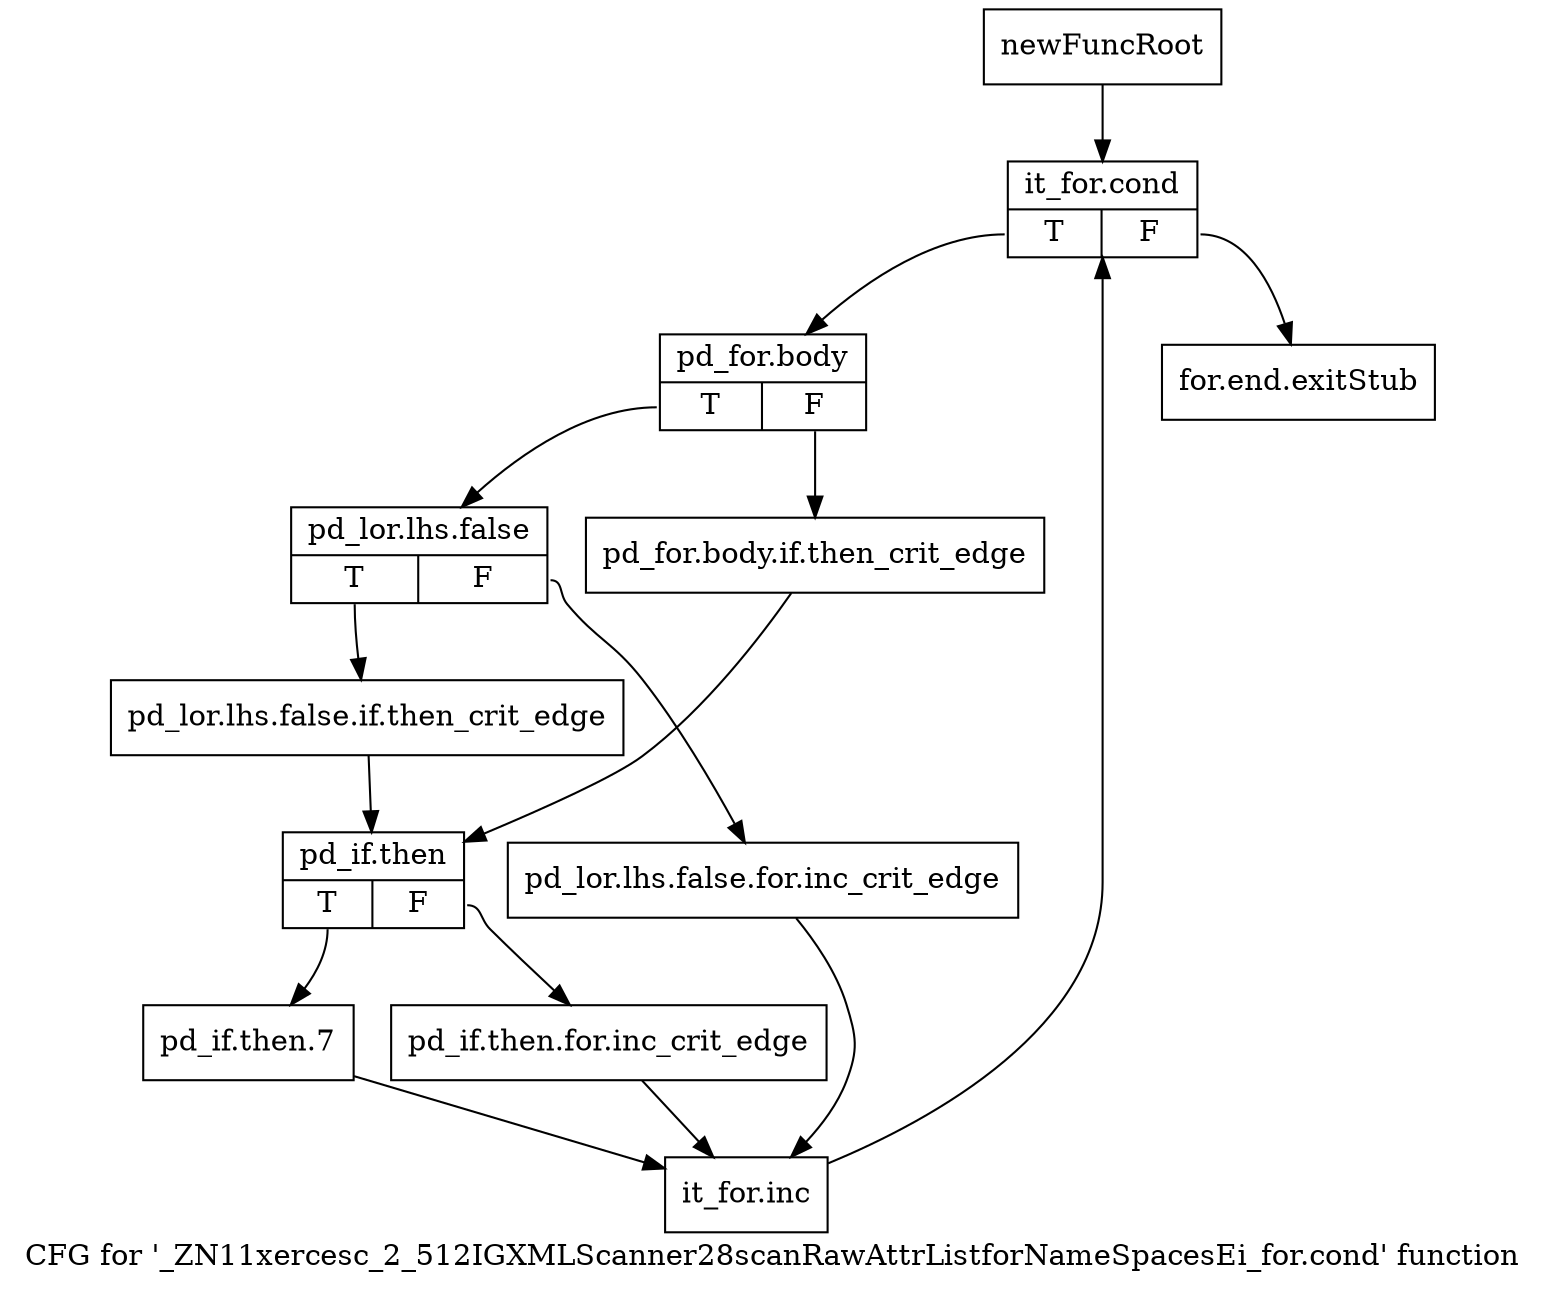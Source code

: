 digraph "CFG for '_ZN11xercesc_2_512IGXMLScanner28scanRawAttrListforNameSpacesEi_for.cond' function" {
	label="CFG for '_ZN11xercesc_2_512IGXMLScanner28scanRawAttrListforNameSpacesEi_for.cond' function";

	Node0x98c4800 [shape=record,label="{newFuncRoot}"];
	Node0x98c4800 -> Node0x98cd1d0;
	Node0x98c4850 [shape=record,label="{for.end.exitStub}"];
	Node0x98cd1d0 [shape=record,label="{it_for.cond|{<s0>T|<s1>F}}"];
	Node0x98cd1d0:s0 -> Node0x98cd220;
	Node0x98cd1d0:s1 -> Node0x98c4850;
	Node0x98cd220 [shape=record,label="{pd_for.body|{<s0>T|<s1>F}}"];
	Node0x98cd220:s0 -> Node0x98cd2c0;
	Node0x98cd220:s1 -> Node0x98cd270;
	Node0x98cd270 [shape=record,label="{pd_for.body.if.then_crit_edge}"];
	Node0x98cd270 -> Node0x98cd3b0;
	Node0x98cd2c0 [shape=record,label="{pd_lor.lhs.false|{<s0>T|<s1>F}}"];
	Node0x98cd2c0:s0 -> Node0x98cd360;
	Node0x98cd2c0:s1 -> Node0x98cd310;
	Node0x98cd310 [shape=record,label="{pd_lor.lhs.false.for.inc_crit_edge}"];
	Node0x98cd310 -> Node0x98cd4a0;
	Node0x98cd360 [shape=record,label="{pd_lor.lhs.false.if.then_crit_edge}"];
	Node0x98cd360 -> Node0x98cd3b0;
	Node0x98cd3b0 [shape=record,label="{pd_if.then|{<s0>T|<s1>F}}"];
	Node0x98cd3b0:s0 -> Node0x98cd450;
	Node0x98cd3b0:s1 -> Node0x98cd400;
	Node0x98cd400 [shape=record,label="{pd_if.then.for.inc_crit_edge}"];
	Node0x98cd400 -> Node0x98cd4a0;
	Node0x98cd450 [shape=record,label="{pd_if.then.7}"];
	Node0x98cd450 -> Node0x98cd4a0;
	Node0x98cd4a0 [shape=record,label="{it_for.inc}"];
	Node0x98cd4a0 -> Node0x98cd1d0;
}
